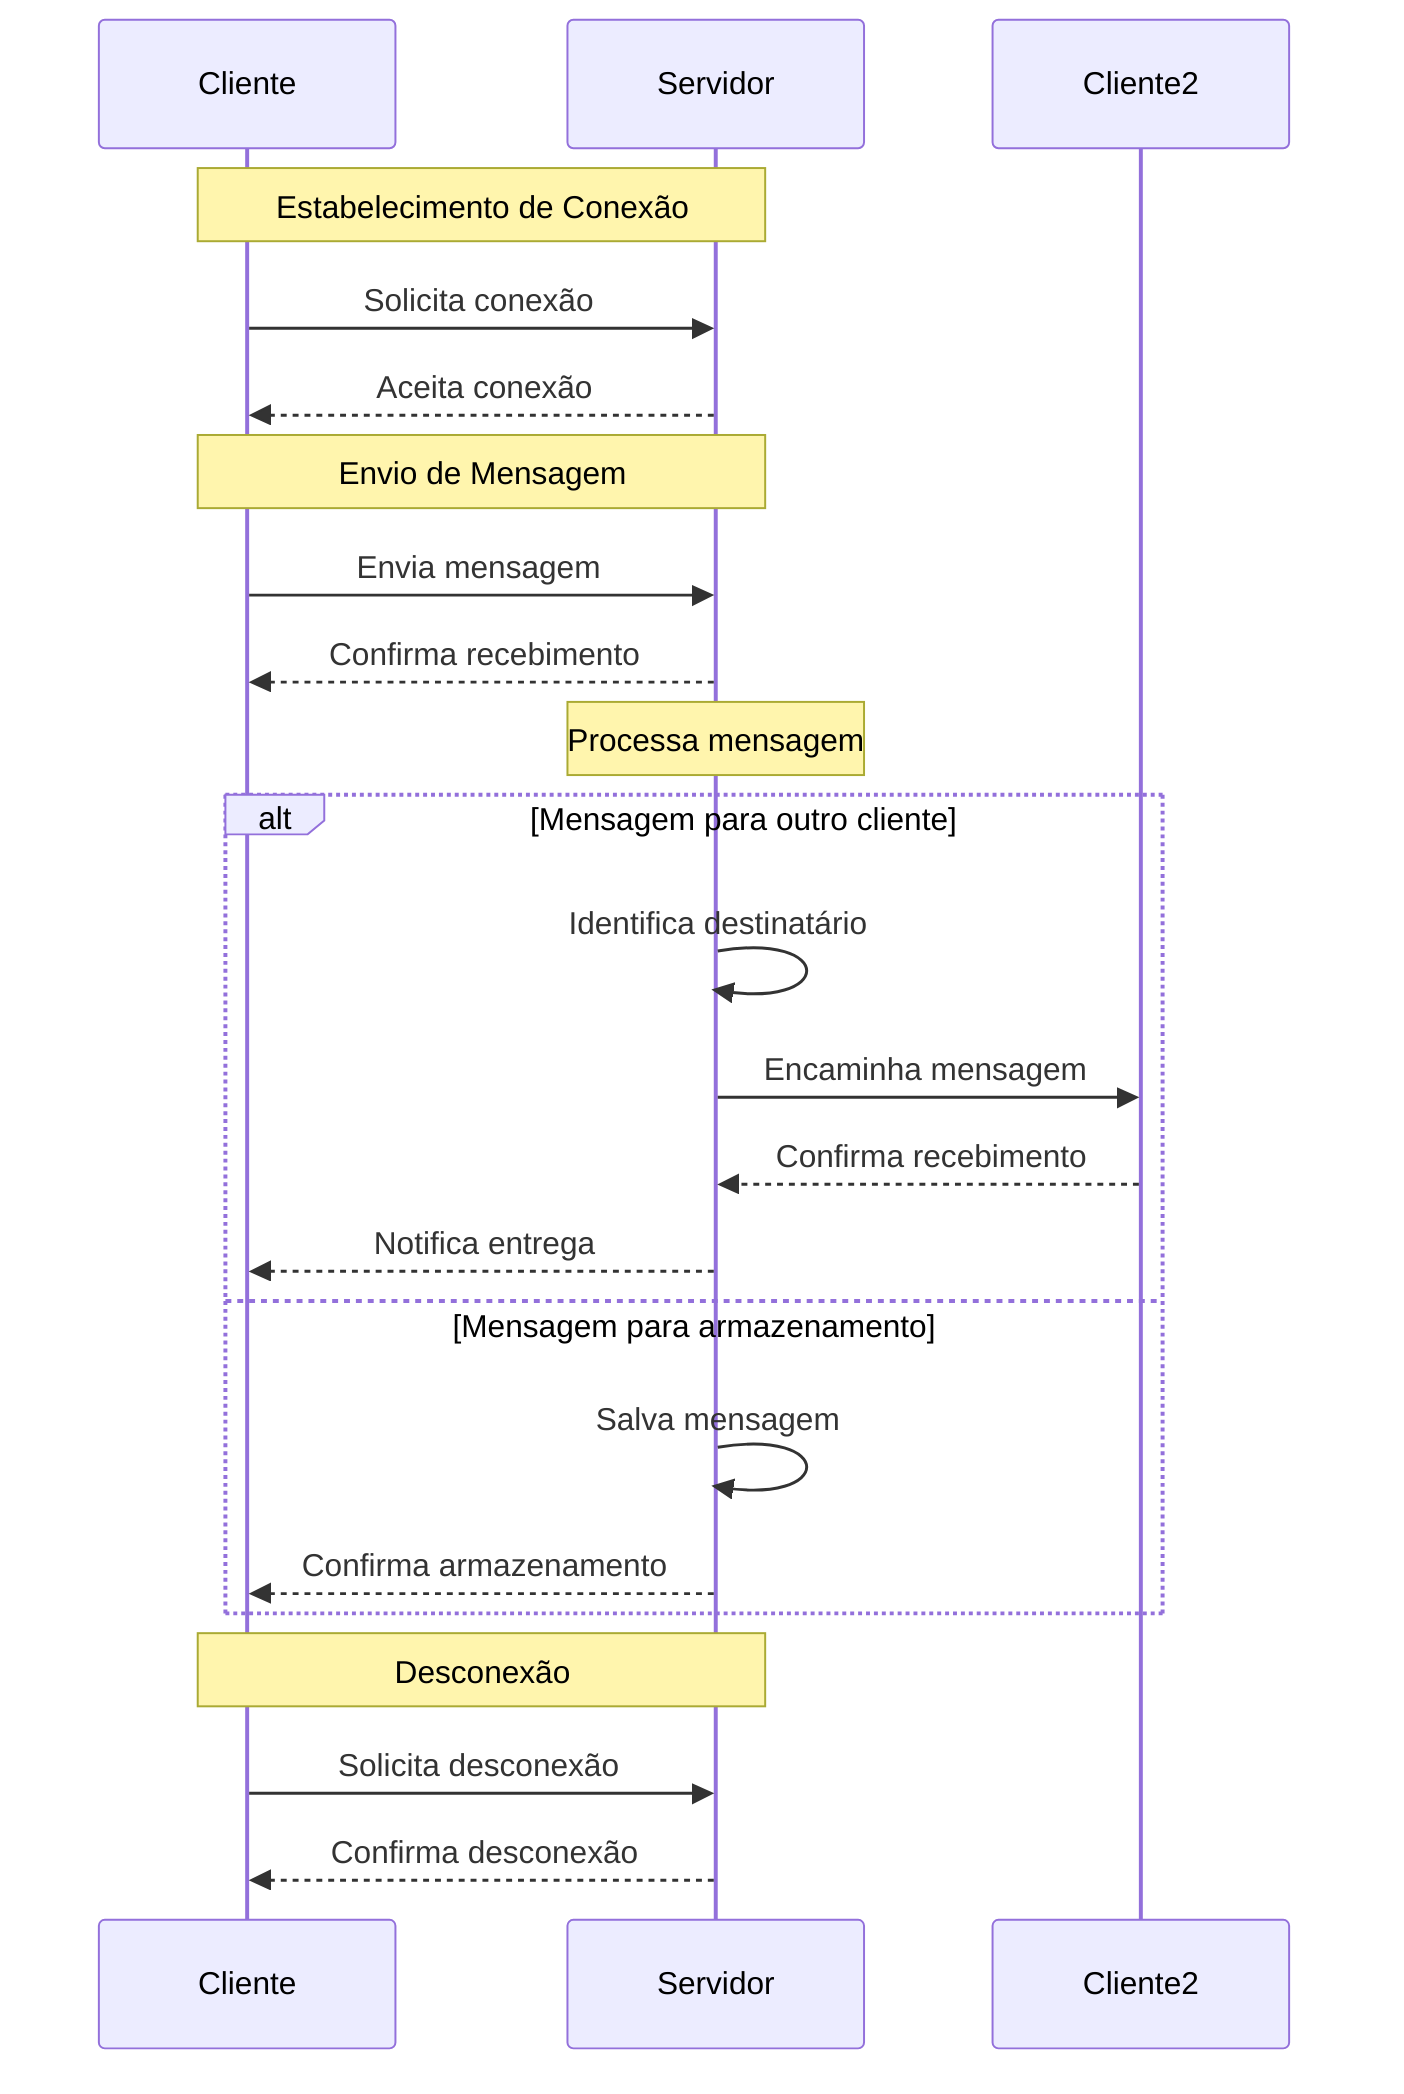 sequenceDiagram
    participant Cliente
    participant Servidor
    
    Note over Cliente,Servidor: Estabelecimento de Conexão
    Cliente->>Servidor: Solicita conexão
    Servidor-->>Cliente: Aceita conexão
    
    Note over Cliente,Servidor: Envio de Mensagem
    Cliente->>Servidor: Envia mensagem
    Servidor-->>Cliente: Confirma recebimento
    
    Note over Servidor: Processa mensagem
    
    alt Mensagem para outro cliente
        Servidor->>Servidor: Identifica destinatário
        Servidor->>Cliente2: Encaminha mensagem
        Cliente2-->>Servidor: Confirma recebimento
        Servidor-->>Cliente: Notifica entrega
    else Mensagem para armazenamento
        Servidor->>Servidor: Salva mensagem
        Servidor-->>Cliente: Confirma armazenamento
    end
    
    Note over Cliente,Servidor: Desconexão
    Cliente->>Servidor: Solicita desconexão
    Servidor-->>Cliente: Confirma desconexão
